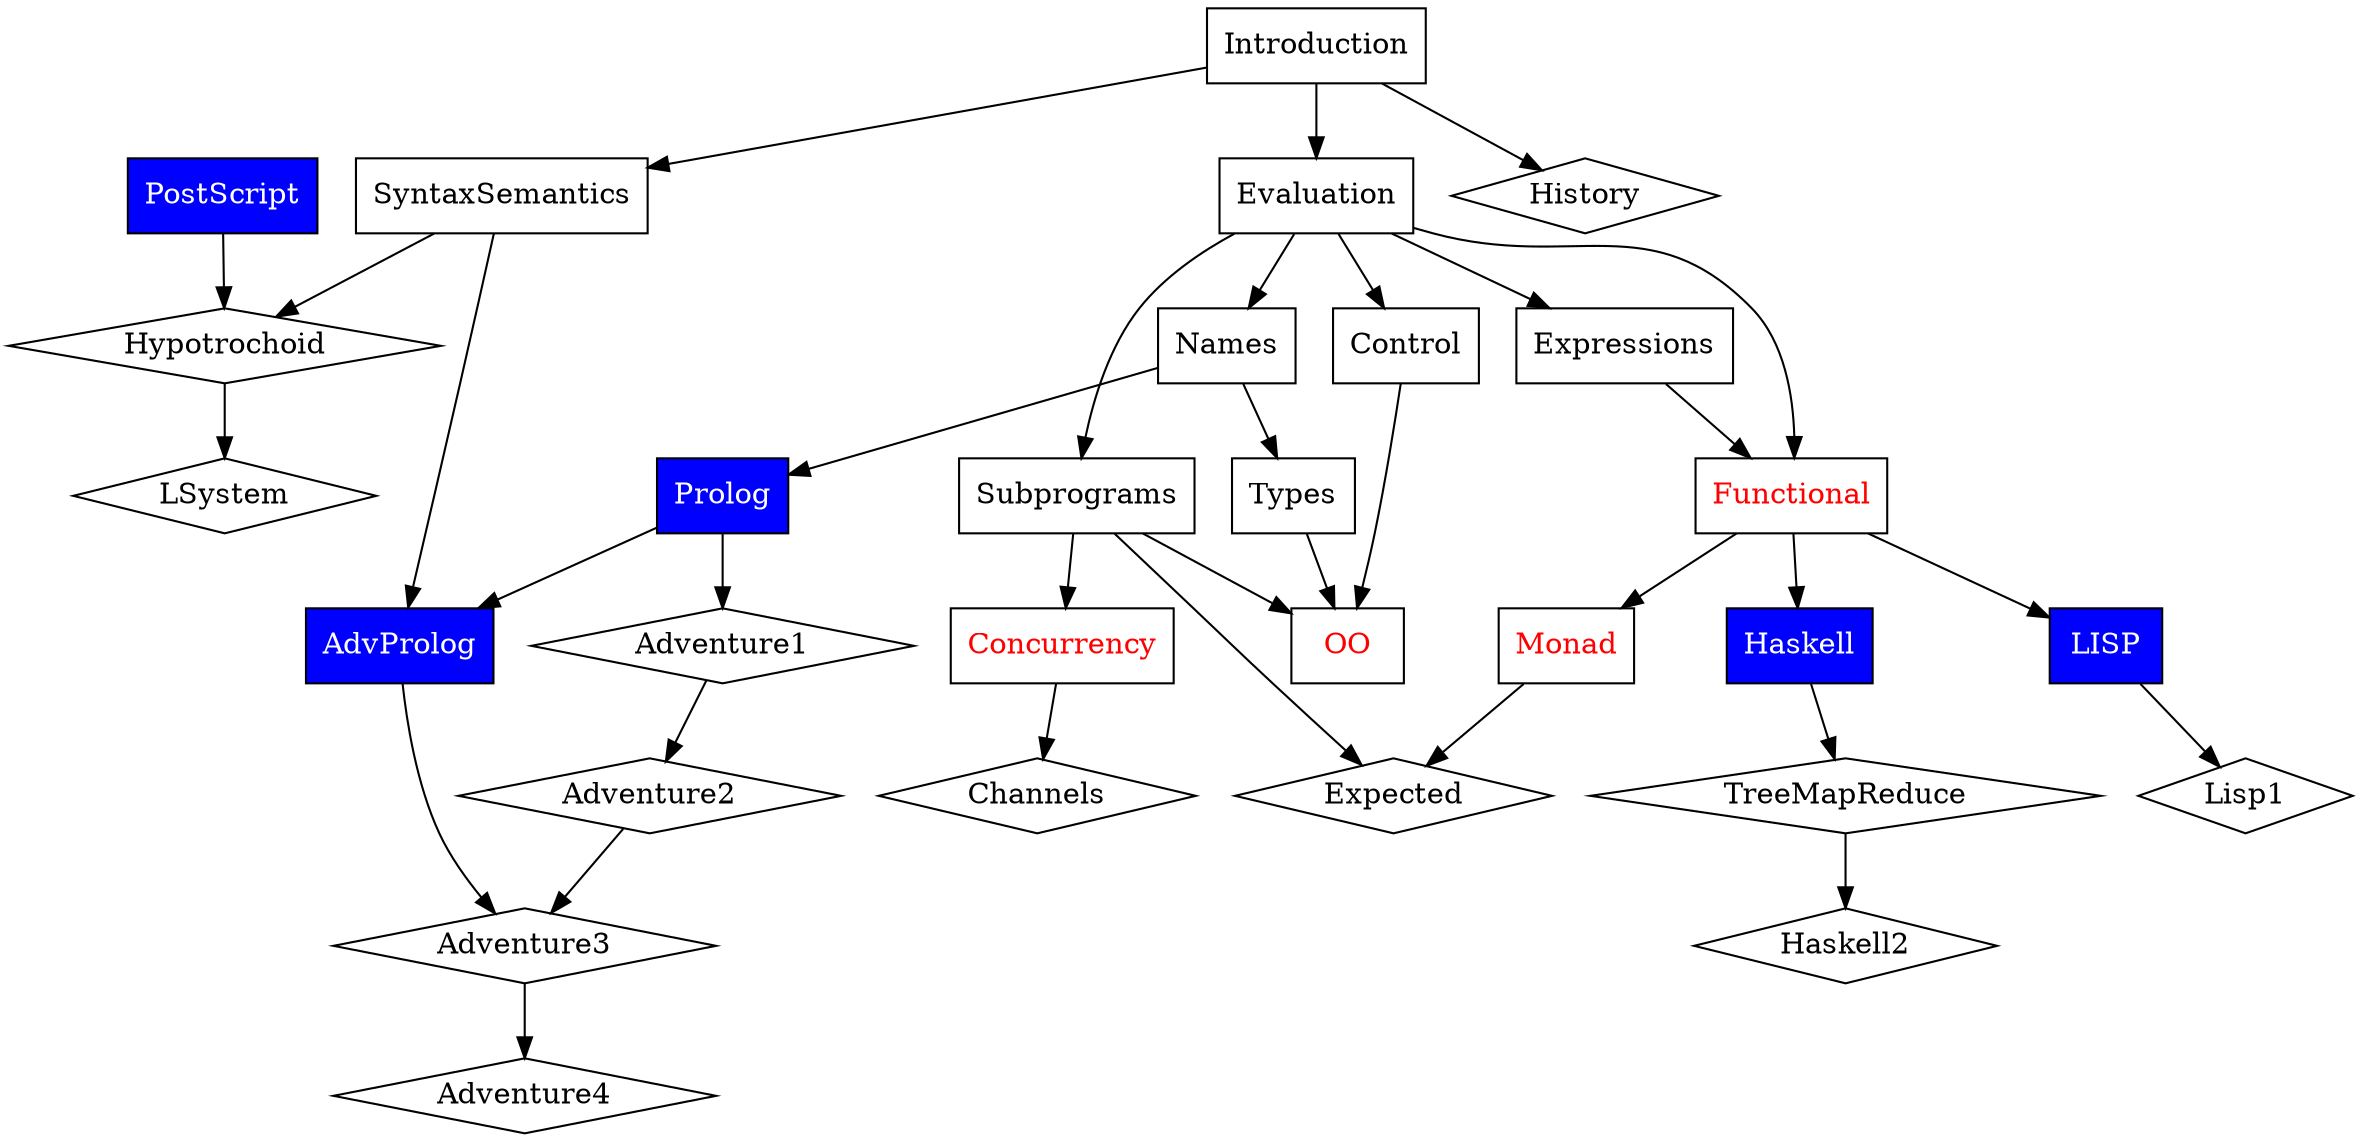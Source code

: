 digraph cs4700
{
Introduction [shape=box]
Evaluation [shape=box]
SyntaxSemantics [shape=box]
Names [shape=box]
Types [shape=box]
Expressions [shape=box]
Control [shape=box]
Subprograms [shape=box]
OO [shape=box,fontcolor=red]
Concurrency [shape=box,fontcolor=red]
Functional [shape=box,fontcolor=red]
Monad [shape=box,fontcolor=red]
Prolog [shape=box,fillcolor=blue,fontcolor=white,style=filled]
AdvProlog [shape=box,fillcolor=blue,fontcolor=white,style=filled]
Haskell  [shape=box,fillcolor=blue,fontcolor=white,style=filled]
PostScript  [shape=box,fillcolor=blue,fontcolor=white,style=filled]
LISP  [shape=box,fillcolor=blue,fontcolor=white,style=filled]

Adventure1 [shape=diamond]
Adventure2 [shape=diamond]
Adventure3 [shape=diamond]
Adventure4 [shape=diamond]
Expected [shape=diamond]
LSystem [shape=diamond]
Hypotrochoid [shape=diamond]
History [shape=diamond]
TreeMapReduce [shape=diamond]
Haskell2 [shape=diamond]
Lisp1 [shape=diamond]
Channels [shape=diamond]

Haskell->TreeMapReduce
TreeMapReduce->Haskell2

Prolog->Adventure1
AdvProlog->Adventure3
Adventure1->Adventure2;
Adventure2->Adventure3;
Adventure3->Adventure4;

PostScript->Hypotrochoid;
SyntaxSemantics->Hypotrochoid;

Monad->Expected;
Subprograms->Expected;

Introduction->History

Prolog->AdvProlog
Names->Types
Expressions->Functional
Functional->Haskell
Introduction->Evaluation
Control->OO
Subprograms->OO
Types->OO
Evaluation->Functional
Evaluation->Subprograms
Subprograms->Concurrency
Introduction->SyntaxSemantics
Evaluation->Expressions
Evaluation->Control
Functional->Monad
Hypotrochoid->LSystem
Functional->LISP
LISP->Lisp1
Concurrency->Channels
SyntaxSemantics->AdvProlog
Evaluation->Names
Names->Prolog
}

